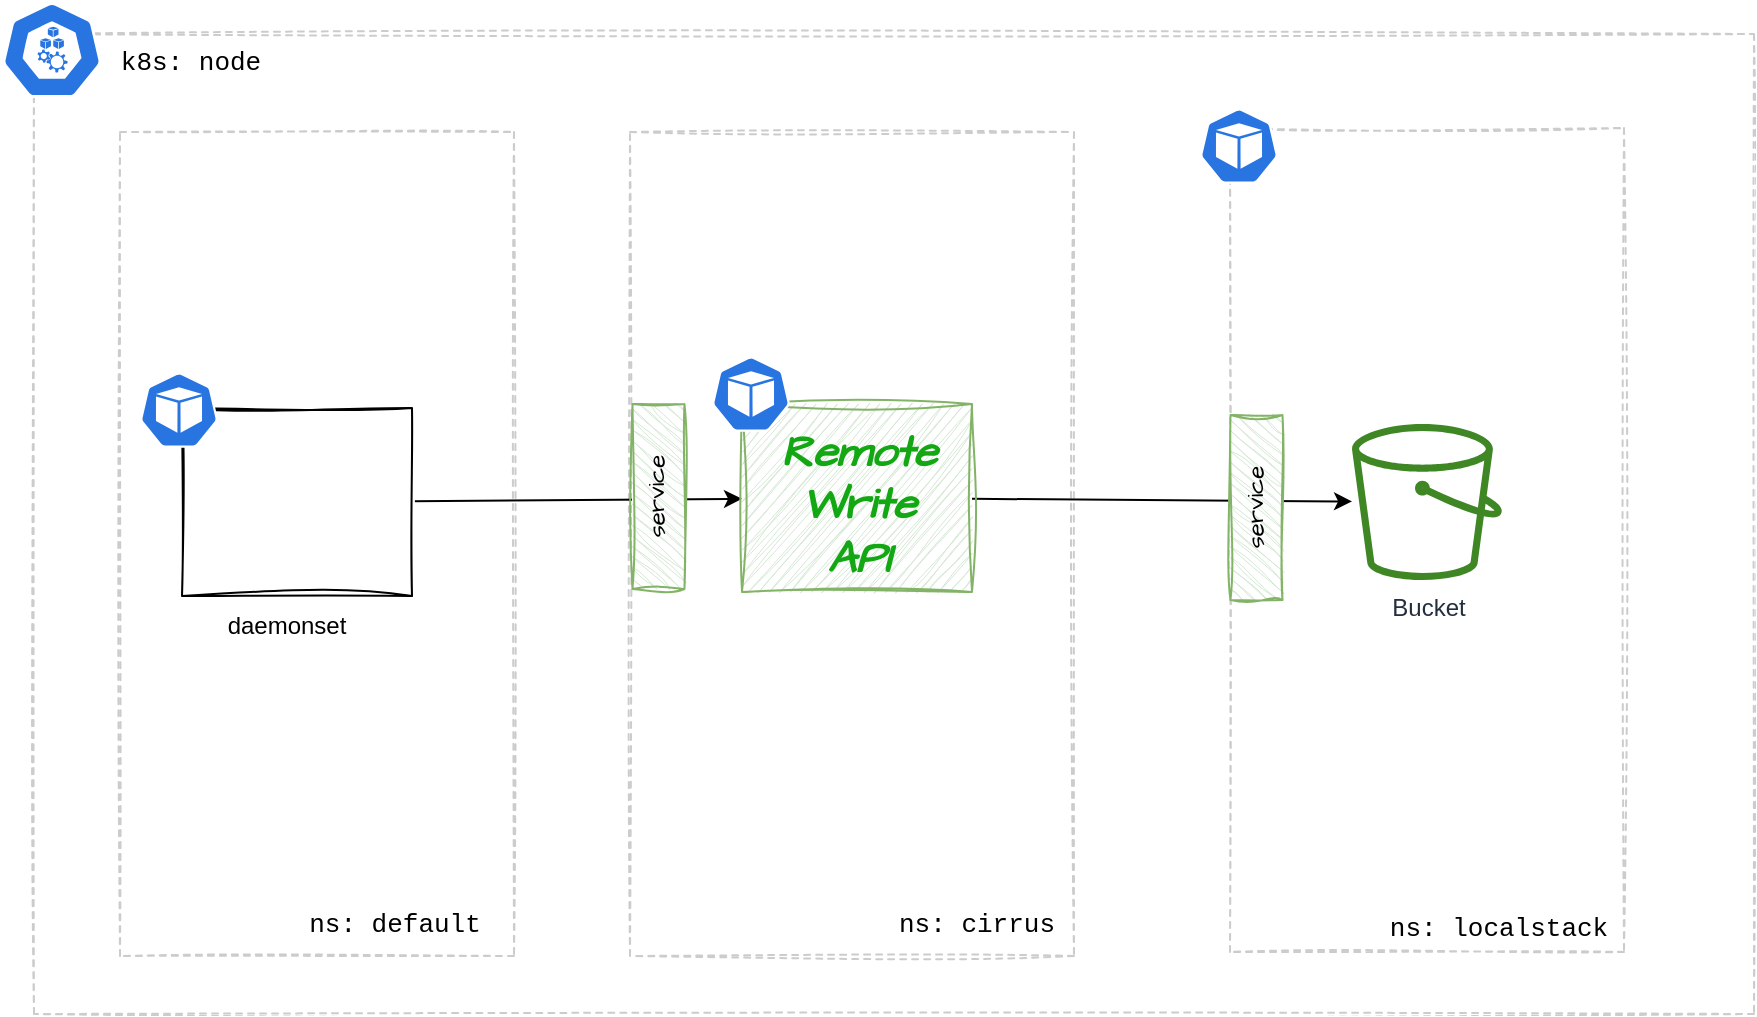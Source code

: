 <mxfile>
    <diagram id="WHtTDJSVfnH05FcJVf9x" name="overview">
        <mxGraphModel dx="1292" dy="816" grid="0" gridSize="10" guides="1" tooltips="1" connect="1" arrows="1" fold="1" page="0" pageScale="1" pageWidth="850" pageHeight="1100" math="0" shadow="0">
            <root>
                <mxCell id="0"/>
                <mxCell id="1" parent="0"/>
                <mxCell id="rMj7Xm5Ce88Mk3VK5p0u-22" value="" style="rounded=0;whiteSpace=wrap;html=1;sketch=1;dashed=1;strokeColor=#CCCCCC;fillColor=none;" parent="1" vertex="1">
                    <mxGeometry x="-139" y="98" width="860" height="490" as="geometry"/>
                </mxCell>
                <mxCell id="rMj7Xm5Ce88Mk3VK5p0u-16" value="" style="rounded=0;whiteSpace=wrap;html=1;sketch=1;dashed=1;strokeColor=#CCCCCC;fillColor=none;" parent="1" vertex="1">
                    <mxGeometry x="159" y="147" width="222" height="412" as="geometry"/>
                </mxCell>
                <mxCell id="rMj7Xm5Ce88Mk3VK5p0u-1" value="" style="rounded=0;whiteSpace=wrap;html=1;sketch=1;dashed=1;strokeColor=#CCCCCC;fillColor=none;" parent="1" vertex="1">
                    <mxGeometry x="459" y="145" width="197" height="412" as="geometry"/>
                </mxCell>
                <mxCell id="rMj7Xm5Ce88Mk3VK5p0u-2" style="edgeStyle=none;html=1;" parent="1" source="rMj7Xm5Ce88Mk3VK5p0u-14" target="rMj7Xm5Ce88Mk3VK5p0u-4" edge="1">
                    <mxGeometry relative="1" as="geometry">
                        <mxPoint x="407.999" y="332" as="sourcePoint"/>
                    </mxGeometry>
                </mxCell>
                <mxCell id="rMj7Xm5Ce88Mk3VK5p0u-4" value="Bucket" style="outlineConnect=0;fontColor=#232F3E;gradientColor=none;fillColor=#3F8624;strokeColor=none;dashed=0;verticalLabelPosition=bottom;verticalAlign=top;align=center;html=1;fontSize=12;fontStyle=0;aspect=fixed;pointerEvents=1;shape=mxgraph.aws4.bucket;" parent="1" vertex="1">
                    <mxGeometry x="520" y="293" width="75" height="78" as="geometry"/>
                </mxCell>
                <mxCell id="rMj7Xm5Ce88Mk3VK5p0u-7" style="edgeStyle=none;html=1;" parent="1" source="rMj7Xm5Ce88Mk3VK5p0u-9" target="rMj7Xm5Ce88Mk3VK5p0u-14" edge="1">
                    <mxGeometry relative="1" as="geometry">
                        <mxPoint x="-163" y="313" as="sourcePoint"/>
                        <mxPoint x="160" y="332" as="targetPoint"/>
                    </mxGeometry>
                </mxCell>
                <mxCell id="rMj7Xm5Ce88Mk3VK5p0u-8" value="" style="group" parent="1" vertex="1" connectable="0">
                    <mxGeometry x="-65" y="285" width="115" height="94" as="geometry"/>
                </mxCell>
                <mxCell id="rMj7Xm5Ce88Mk3VK5p0u-9" value="" style="rounded=0;whiteSpace=wrap;html=1;sketch=1;curveFitting=1;jiggle=2;" parent="rMj7Xm5Ce88Mk3VK5p0u-8" vertex="1">
                    <mxGeometry width="115" height="94" as="geometry"/>
                </mxCell>
                <mxCell id="rMj7Xm5Ce88Mk3VK5p0u-10" value="" style="shape=image;verticalLabelPosition=bottom;labelBackgroundColor=default;verticalAlign=top;aspect=fixed;imageAspect=0;image=https://seeklogo.com/images/P/prometheus-monitoring-system-logo-3C07B67C00-seeklogo.com.png;" parent="rMj7Xm5Ce88Mk3VK5p0u-8" vertex="1">
                    <mxGeometry x="16" y="9" width="86.05" height="74" as="geometry"/>
                </mxCell>
                <mxCell id="rMj7Xm5Ce88Mk3VK5p0u-11" value="" style="shape=image;verticalLabelPosition=bottom;labelBackgroundColor=default;verticalAlign=top;aspect=fixed;imageAspect=0;image=https://support.localstack.cloud/hs-fs/hubfs/LocalStack%20logos/localstack-logo-horizontal-color.png?width=468&amp;height=178&amp;name=localstack-logo-horizontal-color.png;" parent="1" vertex="1">
                    <mxGeometry x="466.79" y="145" width="181.42" height="69" as="geometry"/>
                </mxCell>
                <mxCell id="rMj7Xm5Ce88Mk3VK5p0u-12" value="" style="sketch=0;html=1;dashed=0;whitespace=wrap;fillColor=#2875E2;strokeColor=#ffffff;points=[[0.005,0.63,0],[0.1,0.2,0],[0.9,0.2,0],[0.5,0,0],[0.995,0.63,0],[0.72,0.99,0],[0.5,1,0],[0.28,0.99,0]];verticalLabelPosition=bottom;align=center;verticalAlign=top;shape=mxgraph.kubernetes.icon;prIcon=pod" parent="1" vertex="1">
                    <mxGeometry x="-86" y="267" width="39" height="38" as="geometry"/>
                </mxCell>
                <mxCell id="rMj7Xm5Ce88Mk3VK5p0u-14" value="" style="rounded=0;whiteSpace=wrap;html=1;sketch=1;curveFitting=1;jiggle=2;fillColor=#d5e8d4;strokeColor=#82b366;" parent="1" vertex="1">
                    <mxGeometry x="215" y="283" width="115" height="94" as="geometry"/>
                </mxCell>
                <mxCell id="rMj7Xm5Ce88Mk3VK5p0u-13" value="" style="sketch=0;html=1;dashed=0;whitespace=wrap;fillColor=#2875E2;strokeColor=#ffffff;points=[[0.005,0.63,0],[0.1,0.2,0],[0.9,0.2,0],[0.5,0,0],[0.995,0.63,0],[0.72,0.99,0],[0.5,1,0],[0.28,0.99,0]];verticalLabelPosition=bottom;align=center;verticalAlign=top;shape=mxgraph.kubernetes.icon;prIcon=pod" parent="1" vertex="1">
                    <mxGeometry x="200" y="259" width="39" height="38" as="geometry"/>
                </mxCell>
                <mxCell id="rMj7Xm5Ce88Mk3VK5p0u-15" value="" style="sketch=0;html=1;dashed=0;whitespace=wrap;fillColor=#2875E2;strokeColor=#ffffff;points=[[0.005,0.63,0],[0.1,0.2,0],[0.9,0.2,0],[0.5,0,0],[0.995,0.63,0],[0.72,0.99,0],[0.5,1,0],[0.28,0.99,0]];verticalLabelPosition=bottom;align=center;verticalAlign=top;shape=mxgraph.kubernetes.icon;prIcon=pod" parent="1" vertex="1">
                    <mxGeometry x="444" y="135" width="39" height="38" as="geometry"/>
                </mxCell>
                <mxCell id="rMj7Xm5Ce88Mk3VK5p0u-18" value="" style="sketch=0;html=1;dashed=0;whitespace=wrap;fillColor=#2875E2;strokeColor=#ffffff;points=[[0.005,0.63,0],[0.1,0.2,0],[0.9,0.2,0],[0.5,0,0],[0.995,0.63,0],[0.72,0.99,0],[0.5,1,0],[0.28,0.99,0]];verticalLabelPosition=bottom;align=center;verticalAlign=top;shape=mxgraph.kubernetes.icon;prIcon=node" parent="1" vertex="1">
                    <mxGeometry x="-155" y="82" width="50" height="48" as="geometry"/>
                </mxCell>
                <mxCell id="rMj7Xm5Ce88Mk3VK5p0u-19" value="" style="rounded=0;whiteSpace=wrap;html=1;sketch=1;dashed=1;strokeColor=#CCCCCC;fillColor=none;" parent="1" vertex="1">
                    <mxGeometry x="-96" y="147" width="197" height="412" as="geometry"/>
                </mxCell>
                <mxCell id="rMj7Xm5Ce88Mk3VK5p0u-21" value="daemonset" style="text;html=1;align=center;verticalAlign=middle;resizable=0;points=[];autosize=1;strokeColor=none;fillColor=none;dashed=1;sketch=1;" parent="1" vertex="1">
                    <mxGeometry x="-52" y="381" width="77" height="26" as="geometry"/>
                </mxCell>
                <mxCell id="rMj7Xm5Ce88Mk3VK5p0u-23" value="&lt;font data-font-src=&quot;https://fonts.googleapis.com/css?family=Architects+Daughter&quot; face=&quot;Architects Daughter&quot; style=&quot;font-size: 22px;&quot;&gt;Remote&lt;br&gt;Write&lt;br&gt;API&lt;/font&gt;" style="text;html=1;align=center;verticalAlign=middle;resizable=0;points=[];autosize=1;strokeColor=none;fillColor=none;fontColor=#13A813;fontStyle=3" parent="1" vertex="1">
                    <mxGeometry x="224.5" y="288" width="96" height="91" as="geometry"/>
                </mxCell>
                <mxCell id="rMj7Xm5Ce88Mk3VK5p0u-24" value="&lt;font style=&quot;font-size: 13px;&quot;&gt;ns: default&lt;/font&gt;" style="text;html=1;align=center;verticalAlign=middle;resizable=0;points=[];autosize=1;strokeColor=none;fillColor=none;fontColor=#000000;fontStyle=0;fontFamily=Courier New;" parent="1" vertex="1">
                    <mxGeometry x="-11" y="529" width="104" height="28" as="geometry"/>
                </mxCell>
                <mxCell id="rMj7Xm5Ce88Mk3VK5p0u-25" value="&lt;font style=&quot;font-size: 13px;&quot;&gt;ns: cirrus&lt;/font&gt;" style="text;html=1;align=center;verticalAlign=middle;resizable=0;points=[];autosize=1;strokeColor=none;fillColor=none;fontColor=#000000;fontStyle=0;fontFamily=Courier New;" parent="1" vertex="1">
                    <mxGeometry x="284" y="529" width="96" height="28" as="geometry"/>
                </mxCell>
                <mxCell id="rMj7Xm5Ce88Mk3VK5p0u-26" value="&lt;font style=&quot;font-size: 13px;&quot;&gt;ns: localstack&lt;/font&gt;" style="text;html=1;align=center;verticalAlign=middle;resizable=0;points=[];autosize=1;strokeColor=none;fillColor=none;fontColor=#000000;fontStyle=0;fontFamily=Courier New;" parent="1" vertex="1">
                    <mxGeometry x="529" y="531" width="127" height="28" as="geometry"/>
                </mxCell>
                <mxCell id="6" value="" style="group" parent="1" vertex="1" connectable="0">
                    <mxGeometry x="458.995" y="288.5" width="26.75" height="92.505" as="geometry"/>
                </mxCell>
                <mxCell id="4" value="" style="rounded=0;whiteSpace=wrap;html=1;rotation=-90;fontFamily=Architects Daughter;fontSource=https%3A%2F%2Ffonts.googleapis.com%2Fcss%3Ffamily%3DArchitects%2BDaughter;strokeColor=none;" parent="6" vertex="1">
                    <mxGeometry x="-32.875" y="32.88" width="92.5" height="26.75" as="geometry"/>
                </mxCell>
                <mxCell id="5" value="service" style="rounded=0;whiteSpace=wrap;html=1;sketch=1;curveFitting=1;jiggle=2;fillColor=#d5e8d4;strokeColor=#82b366;rotation=-90;fontFamily=Architects Daughter;fontSource=https%3A%2F%2Ffonts.googleapis.com%2Fcss%3Ffamily%3DArchitects%2BDaughter;" parent="6" vertex="1">
                    <mxGeometry x="-33.005" y="33.25" width="92.5" height="26" as="geometry"/>
                </mxCell>
                <mxCell id="8" value="" style="group" parent="1" vertex="1" connectable="0">
                    <mxGeometry x="159.995" y="283" width="26.75" height="92.505" as="geometry"/>
                </mxCell>
                <mxCell id="9" value="" style="rounded=0;whiteSpace=wrap;html=1;rotation=-90;fontFamily=Architects Daughter;fontSource=https%3A%2F%2Ffonts.googleapis.com%2Fcss%3Ffamily%3DArchitects%2BDaughter;strokeColor=none;" parent="8" vertex="1">
                    <mxGeometry x="-32.875" y="32.88" width="92.5" height="26.75" as="geometry"/>
                </mxCell>
                <mxCell id="10" value="service" style="rounded=0;whiteSpace=wrap;html=1;sketch=1;curveFitting=1;jiggle=2;fillColor=#d5e8d4;strokeColor=#82b366;rotation=-90;fontFamily=Architects Daughter;fontSource=https%3A%2F%2Ffonts.googleapis.com%2Fcss%3Ffamily%3DArchitects%2BDaughter;" parent="8" vertex="1">
                    <mxGeometry x="-33.005" y="33.25" width="92.5" height="26" as="geometry"/>
                </mxCell>
                <mxCell id="14" value="&lt;font style=&quot;font-size: 13px;&quot;&gt;k8s: node&lt;/font&gt;" style="text;html=1;align=center;verticalAlign=middle;resizable=0;points=[];autosize=1;strokeColor=none;fillColor=none;fontColor=#000000;fontStyle=0;fontFamily=Courier New;" parent="1" vertex="1">
                    <mxGeometry x="-105" y="98" width="88" height="28" as="geometry"/>
                </mxCell>
            </root>
        </mxGraphModel>
    </diagram>
    <diagram id="pf10UBLvWE0oK5h4vXmt" name="federated">
        <mxGraphModel dx="-192" dy="2832" grid="0" gridSize="10" guides="1" tooltips="1" connect="1" arrows="1" fold="1" page="0" pageScale="1" pageWidth="850" pageHeight="1100" math="0" shadow="0">
            <root>
                <mxCell id="0"/>
                <mxCell id="1" parent="0"/>
                <mxCell id="I1CzsbzMwLEubC7tiXVQ-2" value="Kubernetes Control Plane" style="text;html=1;align=center;verticalAlign=middle;resizable=0;points=[];autosize=1;strokeColor=none;fillColor=none;fontSize=43;fontFamily=Architects Daughter;fontColor=#B3B3B3;" vertex="1" parent="1">
                    <mxGeometry x="3406" y="-439" width="527" height="64" as="geometry"/>
                </mxCell>
                <mxCell id="I1CzsbzMwLEubC7tiXVQ-3" value="" style="rounded=0;whiteSpace=wrap;html=1;strokeColor=default;fontFamily=Architects Daughter;fontSource=https%3A%2F%2Ffonts.googleapis.com%2Fcss%3Ffamily%3DArchitects%2BDaughter;fontSize=21;fillColor=none;strokeWidth=1;fontColor=#ffffff;dashed=1;dashPattern=12 12;" vertex="1" parent="1">
                    <mxGeometry x="2418" y="-904" width="1609" height="1014" as="geometry"/>
                </mxCell>
                <mxCell id="I1CzsbzMwLEubC7tiXVQ-4" value="" style="rounded=0;whiteSpace=wrap;html=1;strokeColor=#006EAF;fontFamily=Architects Daughter;fontSource=https%3A%2F%2Ffonts.googleapis.com%2Fcss%3Ffamily%3DArchitects%2BDaughter;fontSize=43;fillColor=none;strokeWidth=3;fontColor=#ffffff;" vertex="1" parent="1">
                    <mxGeometry x="3330" y="-185" width="635" height="264" as="geometry"/>
                </mxCell>
                <mxCell id="I1CzsbzMwLEubC7tiXVQ-5" value="" style="rounded=0;whiteSpace=wrap;html=1;strokeColor=#006EAF;fontFamily=Architects Daughter;fontSource=https%3A%2F%2Ffonts.googleapis.com%2Fcss%3Ffamily%3DArchitects%2BDaughter;fontSize=43;fillColor=none;strokeWidth=3;fontColor=#ffffff;" vertex="1" parent="1">
                    <mxGeometry x="3323" y="-791" width="634" height="225" as="geometry"/>
                </mxCell>
                <mxCell id="I1CzsbzMwLEubC7tiXVQ-6" value="" style="rounded=0;whiteSpace=wrap;html=1;strokeColor=#B3B3B3;fontFamily=Architects Daughter;fontSource=https%3A%2F%2Ffonts.googleapis.com%2Fcss%3Ffamily%3DArchitects%2BDaughter;fontSize=43;fillColor=none;strokeWidth=1;fontColor=#ffffff;dashed=1;dashPattern=12 12;sketch=1;curveFitting=1;jiggle=2;" vertex="1" parent="1">
                    <mxGeometry x="3384" y="-443" width="561" height="175" as="geometry"/>
                </mxCell>
                <mxCell id="I1CzsbzMwLEubC7tiXVQ-7" style="html=1;fontSize=14;fontColor=default;strokeWidth=3;fillColor=#d5e8d4;strokeColor=#999999;dashed=1;" edge="1" parent="1" target="I1CzsbzMwLEubC7tiXVQ-10">
                    <mxGeometry relative="1" as="geometry">
                        <mxPoint x="3695.791" y="-350" as="sourcePoint"/>
                    </mxGeometry>
                </mxCell>
                <mxCell id="I1CzsbzMwLEubC7tiXVQ-8" value="&lt;font face=&quot;Architects Daughter&quot;&gt;API&lt;/font&gt;" style="rounded=0;whiteSpace=wrap;html=1;fillColor=#000000;fontColor=#ffffff;strokeColor=#000000;fontSize=27;" vertex="1" parent="1">
                    <mxGeometry x="3555" y="-359" width="207" height="65" as="geometry"/>
                </mxCell>
                <mxCell id="I1CzsbzMwLEubC7tiXVQ-10" value="&lt;font data-font-src=&quot;https://fonts.googleapis.com/css?family=Architects+Daughter&quot; face=&quot;Architects Daughter&quot; style=&quot;font-size: 27px;&quot;&gt;cAdvisor&lt;/font&gt;" style="rounded=0;whiteSpace=wrap;html=1;fillColor=#4D4D4D;fontColor=#ffffff;strokeColor=#2D7600;fontSize=27;strokeWidth=4;" vertex="1" parent="1">
                    <mxGeometry x="3587.5" y="-163" width="207" height="42" as="geometry"/>
                </mxCell>
                <mxCell id="I1CzsbzMwLEubC7tiXVQ-12" value="&lt;b&gt;&lt;font style=&quot;font-size: 43px;&quot;&gt;. . .&lt;/font&gt;&lt;/b&gt;" style="text;html=1;align=center;verticalAlign=middle;resizable=0;points=[];autosize=1;strokeColor=none;fillColor=none;fontSize=27;fontFamily=Architects Daughter;fontSource=https%3A%2F%2Ffonts.googleapis.com%2Fcss%3Ffamily%3DArchitects%2BDaughter;" vertex="1" parent="1">
                    <mxGeometry x="3502" y="-91" width="71" height="64" as="geometry"/>
                </mxCell>
                <mxCell id="I1CzsbzMwLEubC7tiXVQ-13" value="&lt;font style=&quot;font-size: 22px;&quot;&gt;Worker Node&lt;/font&gt;" style="text;html=1;align=center;verticalAlign=middle;resizable=0;points=[];autosize=1;strokeColor=none;fillColor=none;fontSize=43;fontFamily=Architects Daughter;fontColor=default;" vertex="1" parent="1">
                    <mxGeometry x="3337" y="3" width="159" height="64" as="geometry"/>
                </mxCell>
                <mxCell id="I1CzsbzMwLEubC7tiXVQ-14" value="&lt;font data-font-src=&quot;https://fonts.googleapis.com/css?family=Architects+Daughter&quot; face=&quot;Architects Daughter&quot; style=&quot;font-size: 27px;&quot;&gt;cAdvisor&lt;/font&gt;" style="rounded=0;whiteSpace=wrap;html=1;fillColor=#4D4D4D;fontColor=#ffffff;strokeColor=#2D7600;fontSize=27;strokeWidth=4;" vertex="1" parent="1">
                    <mxGeometry x="3597" y="-626" width="207" height="38" as="geometry"/>
                </mxCell>
                <mxCell id="I1CzsbzMwLEubC7tiXVQ-16" value="&lt;b&gt;&lt;font style=&quot;font-size: 43px;&quot;&gt;. . .&lt;/font&gt;&lt;/b&gt;" style="text;html=1;align=center;verticalAlign=middle;resizable=0;points=[];autosize=1;strokeColor=none;fillColor=none;fontSize=27;fontFamily=Architects Daughter;fontSource=https%3A%2F%2Ffonts.googleapis.com%2Fcss%3Ffamily%3DArchitects%2BDaughter;" vertex="1" parent="1">
                    <mxGeometry x="3508" y="-746" width="71" height="64" as="geometry"/>
                </mxCell>
                <mxCell id="I1CzsbzMwLEubC7tiXVQ-17" value="&lt;font style=&quot;font-size: 22px;&quot;&gt;Worker Node&lt;/font&gt;" style="text;html=1;align=center;verticalAlign=middle;resizable=0;points=[];autosize=1;strokeColor=none;fillColor=none;fontSize=43;fontFamily=Architects Daughter;fontColor=default;" vertex="1" parent="1">
                    <mxGeometry x="3332" y="-639" width="159" height="64" as="geometry"/>
                </mxCell>
                <mxCell id="I1CzsbzMwLEubC7tiXVQ-19" style="html=1;fontSize=14;fontColor=default;strokeWidth=3;fillColor=#d5e8d4;strokeColor=#999999;dashed=1;" edge="1" parent="1" target="I1CzsbzMwLEubC7tiXVQ-14">
                    <mxGeometry relative="1" as="geometry">
                        <mxPoint x="3698.5" y="-415" as="sourcePoint"/>
                        <mxPoint x="3581.0" y="-149" as="targetPoint"/>
                    </mxGeometry>
                </mxCell>
                <mxCell id="I1CzsbzMwLEubC7tiXVQ-20" value="&lt;font data-font-src=&quot;https://fonts.googleapis.com/css?family=Architects+Daughter&quot; face=&quot;Architects Daughter&quot;&gt;KUBERNETES CLUSTER&lt;/font&gt;" style="text;html=1;align=center;verticalAlign=middle;resizable=0;points=[];autosize=1;strokeColor=none;fillColor=none;fontSize=35;" vertex="1" parent="1">
                    <mxGeometry x="2426" y="-891" width="410" height="56" as="geometry"/>
                </mxCell>
                <mxCell id="I1CzsbzMwLEubC7tiXVQ-21" style="html=1;fontSize=14;fontColor=default;strokeWidth=3;fillColor=#d5e8d4;strokeColor=#999999;dashed=1;exitX=0.25;exitY=0;exitDx=0;exitDy=0;edgeStyle=orthogonalEdgeStyle;" edge="1" parent="1" source="I1CzsbzMwLEubC7tiXVQ-8" target="I1CzsbzMwLEubC7tiXVQ-31">
                    <mxGeometry relative="1" as="geometry">
                        <mxPoint x="3545.533" y="-401.95" as="sourcePoint"/>
                        <mxPoint x="3136.854" y="566" as="targetPoint"/>
                        <Array as="points">
                            <mxPoint x="3609" y="-359"/>
                            <mxPoint x="3609" y="-486"/>
                            <mxPoint x="3075" y="-486"/>
                        </Array>
                    </mxGeometry>
                </mxCell>
                <mxCell id="I1CzsbzMwLEubC7tiXVQ-22" value="" style="rounded=0;whiteSpace=wrap;html=1;strokeColor=#006EAF;fontFamily=Architects Daughter;fontSource=https%3A%2F%2Ffonts.googleapis.com%2Fcss%3Ffamily%3DArchitects%2BDaughter;fontSize=43;fillColor=none;strokeWidth=3;fontColor=#ffffff;" vertex="1" parent="1">
                    <mxGeometry x="2574" y="-185" width="635" height="267" as="geometry"/>
                </mxCell>
                <mxCell id="I1CzsbzMwLEubC7tiXVQ-24" value="&lt;font data-font-src=&quot;https://fonts.googleapis.com/css?family=Architects+Daughter&quot; face=&quot;Architects Daughter&quot; style=&quot;font-size: 27px;&quot;&gt;cAdvisor&lt;/font&gt;" style="rounded=0;whiteSpace=wrap;html=1;fillColor=#4D4D4D;fontColor=#ffffff;strokeColor=#2D7600;fontSize=27;strokeWidth=4;" vertex="1" parent="1">
                    <mxGeometry x="2975" y="-163" width="207" height="42" as="geometry"/>
                </mxCell>
                <mxCell id="I1CzsbzMwLEubC7tiXVQ-25" style="edgeStyle=orthogonalEdgeStyle;html=1;strokeWidth=3;fontFamily=Architects Daughter;fontSource=https%3A%2F%2Ffonts.googleapis.com%2Fcss%3Ffamily%3DArchitects%2BDaughter;fontSize=22;dashed=1;entryX=0;entryY=0.5;entryDx=0;entryDy=0;strokeColor=#999999;" edge="1" parent="1" source="I1CzsbzMwLEubC7tiXVQ-26" target="I1CzsbzMwLEubC7tiXVQ-8">
                    <mxGeometry relative="1" as="geometry">
                        <Array as="points">
                            <mxPoint x="2721" y="-60"/>
                            <mxPoint x="2721" y="-326"/>
                        </Array>
                    </mxGeometry>
                </mxCell>
                <mxCell id="I1CzsbzMwLEubC7tiXVQ-26" value="&lt;font data-font-src=&quot;https://fonts.googleapis.com/css?family=Architects+Daughter&quot; face=&quot;Architects Daughter&quot; style=&quot;font-size: 27px;&quot;&gt;KSM&lt;/font&gt;" style="rounded=0;whiteSpace=wrap;html=1;fillColor=#e1d5e7;strokeColor=#9673a6;fontSize=27;" vertex="1" parent="1">
                    <mxGeometry x="2597" y="-108" width="85" height="96" as="geometry"/>
                </mxCell>
                <mxCell id="I1CzsbzMwLEubC7tiXVQ-27" value="&lt;b&gt;&lt;font style=&quot;font-size: 43px;&quot;&gt;. . .&lt;/font&gt;&lt;/b&gt;" style="text;html=1;align=center;verticalAlign=middle;resizable=0;points=[];autosize=1;strokeColor=none;fillColor=none;fontSize=27;fontFamily=Architects Daughter;fontSource=https%3A%2F%2Ffonts.googleapis.com%2Fcss%3Ffamily%3DArchitects%2BDaughter;" vertex="1" parent="1">
                    <mxGeometry x="2743" y="-91" width="71" height="64" as="geometry"/>
                </mxCell>
                <mxCell id="I1CzsbzMwLEubC7tiXVQ-28" value="&lt;font style=&quot;font-size: 22px;&quot;&gt;Worker Node&lt;/font&gt;" style="text;html=1;align=center;verticalAlign=middle;resizable=0;points=[];autosize=1;strokeColor=none;fillColor=none;fontSize=43;fontFamily=Architects Daughter;fontColor=default;" vertex="1" parent="1">
                    <mxGeometry x="2589" y="9" width="159" height="64" as="geometry"/>
                </mxCell>
                <mxCell id="I1CzsbzMwLEubC7tiXVQ-29" value="" style="rounded=0;whiteSpace=wrap;html=1;strokeColor=#006EAF;fontFamily=Architects Daughter;fontSource=https%3A%2F%2Ffonts.googleapis.com%2Fcss%3Ffamily%3DArchitects%2BDaughter;fontSize=43;fillColor=none;strokeWidth=3;fontColor=#ffffff;" vertex="1" parent="1">
                    <mxGeometry x="2571" y="-790" width="634" height="221" as="geometry"/>
                </mxCell>
                <mxCell id="I1CzsbzMwLEubC7tiXVQ-31" value="&lt;font data-font-src=&quot;https://fonts.googleapis.com/css?family=Architects+Daughter&quot; face=&quot;Architects Daughter&quot; style=&quot;font-size: 27px;&quot;&gt;cAdvisor&lt;/font&gt;" style="rounded=0;whiteSpace=wrap;html=1;fillColor=#4D4D4D;fontColor=#ffffff;strokeColor=#2D7600;fontSize=27;strokeWidth=4;" vertex="1" parent="1">
                    <mxGeometry x="2973" y="-621" width="207" height="37" as="geometry"/>
                </mxCell>
                <mxCell id="I1CzsbzMwLEubC7tiXVQ-32" value="&lt;b&gt;&lt;font style=&quot;font-size: 43px;&quot;&gt;. . .&lt;/font&gt;&lt;/b&gt;" style="text;html=1;align=center;verticalAlign=middle;resizable=0;points=[];autosize=1;strokeColor=none;fillColor=none;fontSize=27;fontFamily=Architects Daughter;fontSource=https%3A%2F%2Ffonts.googleapis.com%2Fcss%3Ffamily%3DArchitects%2BDaughter;" vertex="1" parent="1">
                    <mxGeometry x="2714" y="-733" width="71" height="64" as="geometry"/>
                </mxCell>
                <mxCell id="I1CzsbzMwLEubC7tiXVQ-33" value="&lt;font style=&quot;font-size: 22px;&quot;&gt;Worker Node&lt;/font&gt;" style="text;html=1;align=center;verticalAlign=middle;resizable=0;points=[];autosize=1;strokeColor=none;fillColor=none;fontSize=43;fontFamily=Architects Daughter;fontColor=default;" vertex="1" parent="1">
                    <mxGeometry x="2596" y="-637" width="159" height="64" as="geometry"/>
                </mxCell>
                <mxCell id="I1CzsbzMwLEubC7tiXVQ-34" value="&lt;font data-font-src=&quot;https://fonts.googleapis.com/css?family=Architects+Daughter&quot; face=&quot;Architects Daughter&quot; style=&quot;&quot;&gt;Agent&lt;br&gt;&lt;font style=&quot;font-size: 19px;&quot;&gt;ksm&lt;/font&gt;&lt;br&gt;&lt;/font&gt;" style="rounded=0;whiteSpace=wrap;html=1;fillColor=#60a917;fontColor=#ffffff;strokeColor=#2D7600;fontSize=27;" vertex="1" parent="1">
                    <mxGeometry x="2596" y="-742" width="85" height="96" as="geometry"/>
                </mxCell>
                <mxCell id="I1CzsbzMwLEubC7tiXVQ-35" style="html=1;fontSize=14;fontColor=default;strokeWidth=3;fillColor=#d5e8d4;strokeColor=#999999;dashed=1;edgeStyle=orthogonalEdgeStyle;" edge="1" parent="1" source="I1CzsbzMwLEubC7tiXVQ-8" target="I1CzsbzMwLEubC7tiXVQ-24">
                    <mxGeometry relative="1" as="geometry">
                        <mxPoint x="3477.369" y="-335" as="sourcePoint"/>
                        <mxPoint x="3465.631" y="-156" as="targetPoint"/>
                        <Array as="points">
                            <mxPoint x="3606" y="-224"/>
                            <mxPoint x="3089" y="-224"/>
                        </Array>
                    </mxGeometry>
                </mxCell>
                <mxCell id="I1CzsbzMwLEubC7tiXVQ-36" style="edgeStyle=orthogonalEdgeStyle;html=1;fillColor=#e1d5e7;strokeColor=#9673a6;strokeWidth=5;" edge="1" parent="1" source="I1CzsbzMwLEubC7tiXVQ-34" target="I1CzsbzMwLEubC7tiXVQ-26">
                    <mxGeometry relative="1" as="geometry">
                        <mxPoint x="2644.487" y="-896.0" as="sourcePoint"/>
                        <mxPoint x="3376" y="-367.5" as="targetPoint"/>
                        <Array as="points">
                            <mxPoint x="2530" y="-700"/>
                            <mxPoint x="2530" y="-60"/>
                        </Array>
                    </mxGeometry>
                </mxCell>
                <mxCell id="I1CzsbzMwLEubC7tiXVQ-37" value="FEDERATED AGENT MODE" style="text;html=1;align=center;verticalAlign=middle;resizable=0;points=[];autosize=1;strokeColor=none;fillColor=none;fontSize=56;fontFamily=Architects Daughter;fontSource=https%3A%2F%2Ffonts.googleapis.com%2Fcss%3Ffamily%3DArchitects%2BDaughter;" vertex="1" parent="1">
                    <mxGeometry x="2583" y="-435" width="715" height="79" as="geometry"/>
                </mxCell>
                <mxCell id="I1CzsbzMwLEubC7tiXVQ-38" style="edgeStyle=orthogonalEdgeStyle;html=1;strokeColor=#009900;strokeWidth=4;fontFamily=Architects Daughter;fontSource=https%3A%2F%2Ffonts.googleapis.com%2Fcss%3Ffamily%3DArchitects%2BDaughter;fontSize=12;fillColor=#60a917;startArrow=none;" edge="1" parent="1" source="I1CzsbzMwLEubC7tiXVQ-58" target="I1CzsbzMwLEubC7tiXVQ-8">
                    <mxGeometry relative="1" as="geometry">
                        <Array as="points">
                            <mxPoint x="3877" y="-508"/>
                            <mxPoint x="3716" y="-508"/>
                        </Array>
                        <mxPoint x="3877.6" y="-899" as="sourcePoint"/>
                    </mxGeometry>
                </mxCell>
                <mxCell id="I1CzsbzMwLEubC7tiXVQ-40" style="edgeStyle=orthogonalEdgeStyle;html=1;entryX=0.313;entryY=0.034;entryDx=0;entryDy=0;entryPerimeter=0;strokeColor=#009900;strokeWidth=4;fontFamily=Architects Daughter;fontSource=https%3A%2F%2Ffonts.googleapis.com%2Fcss%3Ffamily%3DArchitects%2BDaughter;fontSize=12;" edge="1" parent="1" source="I1CzsbzMwLEubC7tiXVQ-60" target="I1CzsbzMwLEubC7tiXVQ-8">
                    <mxGeometry relative="1" as="geometry">
                        <Array as="points">
                            <mxPoint x="3302" y="-686"/>
                            <mxPoint x="3302" y="-506"/>
                            <mxPoint x="3622" y="-506"/>
                            <mxPoint x="3622" y="-357"/>
                        </Array>
                        <mxPoint x="3167" y="-980" as="sourcePoint"/>
                    </mxGeometry>
                </mxCell>
                <mxCell id="I1CzsbzMwLEubC7tiXVQ-42" style="edgeStyle=orthogonalEdgeStyle;html=1;strokeColor=#009900;strokeWidth=4;fontFamily=Architects Daughter;fontSource=https%3A%2F%2Ffonts.googleapis.com%2Fcss%3Ffamily%3DArchitects%2BDaughter;fontSize=12;" edge="1" parent="1" source="I1CzsbzMwLEubC7tiXVQ-43" target="I1CzsbzMwLEubC7tiXVQ-8">
                    <mxGeometry relative="1" as="geometry">
                        <Array as="points">
                            <mxPoint x="3887" y="-206"/>
                            <mxPoint x="3715" y="-206"/>
                        </Array>
                    </mxGeometry>
                </mxCell>
                <mxCell id="I1CzsbzMwLEubC7tiXVQ-43" value="&lt;font data-font-src=&quot;https://fonts.googleapis.com/css?family=Architects+Daughter&quot; face=&quot;Architects Daughter&quot; style=&quot;font-size: 27px;&quot;&gt;Agent&lt;br style=&quot;border-color: var(--border-color);&quot;&gt;&lt;font style=&quot;border-color: var(--border-color); font-size: 17px;&quot;&gt;cAdvisor&lt;/font&gt;&lt;br&gt;&lt;/font&gt;" style="rounded=0;whiteSpace=wrap;html=1;fillColor=#60a917;fontColor=#ffffff;strokeColor=#2D7600;fontSize=27;" vertex="1" parent="1">
                    <mxGeometry x="3840" y="-112" width="85" height="96" as="geometry"/>
                </mxCell>
                <mxCell id="I1CzsbzMwLEubC7tiXVQ-44" style="edgeStyle=orthogonalEdgeStyle;html=1;strokeColor=#009900;strokeWidth=4;fontFamily=Architects Daughter;fontSource=https%3A%2F%2Ffonts.googleapis.com%2Fcss%3Ffamily%3DArchitects%2BDaughter;fontSize=12;" edge="1" parent="1" source="I1CzsbzMwLEubC7tiXVQ-55" target="I1CzsbzMwLEubC7tiXVQ-8">
                    <mxGeometry relative="1" as="geometry">
                        <Array as="points">
                            <mxPoint x="3249" y="-55"/>
                            <mxPoint x="3249" y="-208"/>
                            <mxPoint x="3620" y="-208"/>
                        </Array>
                        <mxPoint x="3173" y="-55" as="sourcePoint"/>
                    </mxGeometry>
                </mxCell>
                <mxCell id="I1CzsbzMwLEubC7tiXVQ-46" value="&lt;b&gt;&lt;font style=&quot;font-size: 43px;&quot;&gt;. . .&lt;/font&gt;&lt;/b&gt;" style="text;html=1;align=center;verticalAlign=middle;resizable=0;points=[];autosize=1;strokeColor=none;fillColor=none;fontSize=27;fontFamily=Architects Daughter;fontSource=https%3A%2F%2Ffonts.googleapis.com%2Fcss%3Ffamily%3DArchitects%2BDaughter;" vertex="1" parent="1">
                    <mxGeometry x="3733" y="-88" width="71" height="64" as="geometry"/>
                </mxCell>
                <mxCell id="I1CzsbzMwLEubC7tiXVQ-47" value="&lt;b&gt;&lt;font style=&quot;font-size: 43px;&quot;&gt;. . .&lt;/font&gt;&lt;/b&gt;" style="text;html=1;align=center;verticalAlign=middle;resizable=0;points=[];autosize=1;strokeColor=none;fillColor=none;fontSize=27;fontFamily=Architects Daughter;fontSource=https%3A%2F%2Ffonts.googleapis.com%2Fcss%3Ffamily%3DArchitects%2BDaughter;" vertex="1" parent="1">
                    <mxGeometry x="2959" y="-88.5" width="71" height="64" as="geometry"/>
                </mxCell>
                <mxCell id="I1CzsbzMwLEubC7tiXVQ-48" value="&lt;b&gt;&lt;font style=&quot;font-size: 43px;&quot;&gt;. . .&lt;/font&gt;&lt;/b&gt;" style="text;html=1;align=center;verticalAlign=middle;resizable=0;points=[];autosize=1;strokeColor=none;fillColor=none;fontSize=27;fontFamily=Architects Daughter;fontSource=https%3A%2F%2Ffonts.googleapis.com%2Fcss%3Ffamily%3DArchitects%2BDaughter;" vertex="1" parent="1">
                    <mxGeometry x="3741.5" y="-738" width="71" height="64" as="geometry"/>
                </mxCell>
                <mxCell id="I1CzsbzMwLEubC7tiXVQ-49" value="&lt;b&gt;&lt;font style=&quot;font-size: 43px;&quot;&gt;. . .&lt;/font&gt;&lt;/b&gt;" style="text;html=1;align=center;verticalAlign=middle;resizable=0;points=[];autosize=1;strokeColor=none;fillColor=none;fontSize=27;fontFamily=Architects Daughter;fontSource=https%3A%2F%2Ffonts.googleapis.com%2Fcss%3Ffamily%3DArchitects%2BDaughter;" vertex="1" parent="1">
                    <mxGeometry x="2955" y="-738" width="71" height="64" as="geometry"/>
                </mxCell>
                <mxCell id="I1CzsbzMwLEubC7tiXVQ-51" value="&lt;font data-font-src=&quot;https://fonts.googleapis.com/css?family=Architects+Daughter&quot; face=&quot;Architects Daughter&quot; style=&quot;font-size: 27px;&quot;&gt;Pod&lt;/font&gt;" style="rounded=0;whiteSpace=wrap;html=1;fillColor=#1ba1e2;fontColor=#ffffff;strokeColor=#1BA1E2;fontSize=27;opacity=20;" vertex="1" parent="1">
                    <mxGeometry x="2849" y="-104" width="85" height="95" as="geometry"/>
                </mxCell>
                <mxCell id="I1CzsbzMwLEubC7tiXVQ-53" value="&lt;font data-font-src=&quot;https://fonts.googleapis.com/css?family=Architects+Daughter&quot; face=&quot;Architects Daughter&quot; style=&quot;font-size: 27px;&quot;&gt;Pod&lt;/font&gt;" style="rounded=0;whiteSpace=wrap;html=1;fillColor=#1ba1e2;fontColor=#ffffff;strokeColor=#1BA1E2;fontSize=27;opacity=20;" vertex="1" parent="1">
                    <mxGeometry x="3369" y="-106" width="85" height="95" as="geometry"/>
                </mxCell>
                <mxCell id="I1CzsbzMwLEubC7tiXVQ-54" value="&lt;font data-font-src=&quot;https://fonts.googleapis.com/css?family=Architects+Daughter&quot; face=&quot;Architects Daughter&quot; style=&quot;font-size: 27px;&quot;&gt;Pod&lt;/font&gt;" style="rounded=0;whiteSpace=wrap;html=1;fillColor=#1ba1e2;fontColor=#ffffff;strokeColor=#1BA1E2;fontSize=27;opacity=20;" vertex="1" parent="1">
                    <mxGeometry x="3614" y="-106.5" width="85" height="95" as="geometry"/>
                </mxCell>
                <mxCell id="I1CzsbzMwLEubC7tiXVQ-55" value="&lt;font data-font-src=&quot;https://fonts.googleapis.com/css?family=Architects+Daughter&quot; face=&quot;Architects Daughter&quot; style=&quot;font-size: 27px;&quot;&gt;Agent&lt;br style=&quot;border-color: var(--border-color);&quot;&gt;&lt;font style=&quot;border-color: var(--border-color); font-size: 17px;&quot;&gt;cAdvisor&lt;/font&gt;&lt;br&gt;&lt;/font&gt;" style="rounded=0;whiteSpace=wrap;html=1;fillColor=#60a917;fontColor=#ffffff;strokeColor=#2D7600;fontSize=27;" vertex="1" parent="1">
                    <mxGeometry x="3058" y="-104" width="85" height="96" as="geometry"/>
                </mxCell>
                <mxCell id="I1CzsbzMwLEubC7tiXVQ-56" value="&lt;font data-font-src=&quot;https://fonts.googleapis.com/css?family=Architects+Daughter&quot; face=&quot;Architects Daughter&quot; style=&quot;font-size: 27px;&quot;&gt;Pod&lt;/font&gt;" style="rounded=0;whiteSpace=wrap;html=1;fillColor=#1ba1e2;fontColor=#ffffff;strokeColor=#1BA1E2;fontSize=27;opacity=20;" vertex="1" parent="1">
                    <mxGeometry x="2830" y="-744" width="85" height="95" as="geometry"/>
                </mxCell>
                <mxCell id="I1CzsbzMwLEubC7tiXVQ-57" value="&lt;font data-font-src=&quot;https://fonts.googleapis.com/css?family=Architects+Daughter&quot; face=&quot;Architects Daughter&quot; style=&quot;font-size: 27px;&quot;&gt;Pod&lt;/font&gt;" style="rounded=0;whiteSpace=wrap;html=1;fillColor=#1ba1e2;fontColor=#ffffff;strokeColor=#1BA1E2;fontSize=27;opacity=20;" vertex="1" parent="1">
                    <mxGeometry x="3629" y="-753.5" width="85" height="95" as="geometry"/>
                </mxCell>
                <mxCell id="I1CzsbzMwLEubC7tiXVQ-58" value="&lt;font data-font-src=&quot;https://fonts.googleapis.com/css?family=Architects+Daughter&quot; face=&quot;Architects Daughter&quot; style=&quot;font-size: 27px;&quot;&gt;Agent&lt;br style=&quot;border-color: var(--border-color);&quot;&gt;&lt;font style=&quot;border-color: var(--border-color); font-size: 17px;&quot;&gt;cAdvisor&lt;/font&gt;&lt;br&gt;&lt;/font&gt;" style="rounded=0;whiteSpace=wrap;html=1;fillColor=#60a917;fontColor=#ffffff;strokeColor=#2D7600;fontSize=27;" vertex="1" parent="1">
                    <mxGeometry x="3830" y="-749" width="85" height="96" as="geometry"/>
                </mxCell>
                <mxCell id="I1CzsbzMwLEubC7tiXVQ-59" value="&lt;font data-font-src=&quot;https://fonts.googleapis.com/css?family=Architects+Daughter&quot; face=&quot;Architects Daughter&quot; style=&quot;font-size: 27px;&quot;&gt;Pod&lt;/font&gt;" style="rounded=0;whiteSpace=wrap;html=1;fillColor=#1ba1e2;fontColor=#ffffff;strokeColor=#1BA1E2;fontSize=27;opacity=20;" vertex="1" parent="1">
                    <mxGeometry x="3376" y="-753.5" width="85" height="95" as="geometry"/>
                </mxCell>
                <mxCell id="I1CzsbzMwLEubC7tiXVQ-60" value="&lt;font data-font-src=&quot;https://fonts.googleapis.com/css?family=Architects+Daughter&quot; face=&quot;Architects Daughter&quot; style=&quot;font-size: 27px;&quot;&gt;Agent&lt;br style=&quot;border-color: var(--border-color);&quot;&gt;&lt;font style=&quot;border-color: var(--border-color); font-size: 17px;&quot;&gt;cAdvisor&lt;/font&gt;&lt;br&gt;&lt;/font&gt;" style="rounded=0;whiteSpace=wrap;html=1;fillColor=#60a917;fontColor=#ffffff;strokeColor=#2D7600;fontSize=27;" vertex="1" parent="1">
                    <mxGeometry x="3060" y="-742" width="85" height="96" as="geometry"/>
                </mxCell>
            </root>
        </mxGraphModel>
    </diagram>
    <diagram id="UJbioW1Q2YZIJl-Sd1DO" name="lambda">
        <mxGraphModel dx="1744" dy="816" grid="0" gridSize="10" guides="1" tooltips="1" connect="1" arrows="1" fold="1" page="0" pageScale="1" pageWidth="850" pageHeight="1100" background="none" math="0" shadow="0">
            <root>
                <mxCell id="0"/>
                <mxCell id="1" parent="0"/>
                <mxCell id="25" value="" style="rounded=0;whiteSpace=wrap;html=1;sketch=1;dashed=1;strokeColor=#CCCCCC;fillColor=none;" vertex="1" parent="1">
                    <mxGeometry x="459" y="145" width="197" height="412" as="geometry"/>
                </mxCell>
                <mxCell id="10" style="edgeStyle=none;html=1;" edge="1" parent="1" source="2" target="4">
                    <mxGeometry relative="1" as="geometry"/>
                </mxCell>
                <mxCell id="2" value="Remote Write" style="outlineConnect=0;fontColor=#232F3E;gradientColor=none;fillColor=#3F8624;strokeColor=none;dashed=0;verticalLabelPosition=bottom;verticalAlign=top;align=center;html=1;fontSize=12;fontStyle=0;aspect=fixed;pointerEvents=1;shape=mxgraph.aws4.lambda_function;" vertex="1" parent="1">
                    <mxGeometry x="330" y="293" width="78" height="78" as="geometry"/>
                </mxCell>
                <mxCell id="4" value="Bucket" style="outlineConnect=0;fontColor=#232F3E;gradientColor=none;fillColor=#3F8624;strokeColor=none;dashed=0;verticalLabelPosition=bottom;verticalAlign=top;align=center;html=1;fontSize=12;fontStyle=0;aspect=fixed;pointerEvents=1;shape=mxgraph.aws4.bucket;" vertex="1" parent="1">
                    <mxGeometry x="520" y="293" width="75" height="78" as="geometry"/>
                </mxCell>
                <mxCell id="9" style="edgeStyle=none;html=1;" edge="1" parent="1" source="5" target="2">
                    <mxGeometry relative="1" as="geometry"/>
                </mxCell>
                <mxCell id="5" value="API Gateway" style="outlineConnect=0;fontColor=#232F3E;gradientColor=none;fillColor=#B0084D;strokeColor=none;dashed=0;verticalLabelPosition=bottom;verticalAlign=top;align=center;html=1;fontSize=12;fontStyle=0;aspect=fixed;pointerEvents=1;shape=mxgraph.aws4.endpoint;" vertex="1" parent="1">
                    <mxGeometry x="160" y="293" width="78" height="78" as="geometry"/>
                </mxCell>
                <mxCell id="8" style="edgeStyle=none;html=1;" edge="1" parent="1" source="13" target="5">
                    <mxGeometry relative="1" as="geometry">
                        <mxPoint x="-163" y="313" as="sourcePoint"/>
                    </mxGeometry>
                </mxCell>
                <mxCell id="14" value="" style="group" vertex="1" connectable="0" parent="1">
                    <mxGeometry x="-65" y="285" width="115" height="94" as="geometry"/>
                </mxCell>
                <mxCell id="13" value="" style="rounded=0;whiteSpace=wrap;html=1;sketch=1;curveFitting=1;jiggle=2;" vertex="1" parent="14">
                    <mxGeometry width="115" height="94" as="geometry"/>
                </mxCell>
                <mxCell id="12" value="" style="shape=image;verticalLabelPosition=bottom;labelBackgroundColor=default;verticalAlign=top;aspect=fixed;imageAspect=0;image=https://seeklogo.com/images/P/prometheus-monitoring-system-logo-3C07B67C00-seeklogo.com.png;" vertex="1" parent="14">
                    <mxGeometry x="16" y="9" width="86.05" height="74" as="geometry"/>
                </mxCell>
                <mxCell id="26" value="" style="shape=image;verticalLabelPosition=bottom;labelBackgroundColor=default;verticalAlign=top;aspect=fixed;imageAspect=0;image=https://support.localstack.cloud/hs-fs/hubfs/LocalStack%20logos/localstack-logo-horizontal-color.png?width=468&amp;height=178&amp;name=localstack-logo-horizontal-color.png;" vertex="1" parent="1">
                    <mxGeometry x="461" y="488" width="181.42" height="69" as="geometry"/>
                </mxCell>
            </root>
        </mxGraphModel>
    </diagram>
</mxfile>